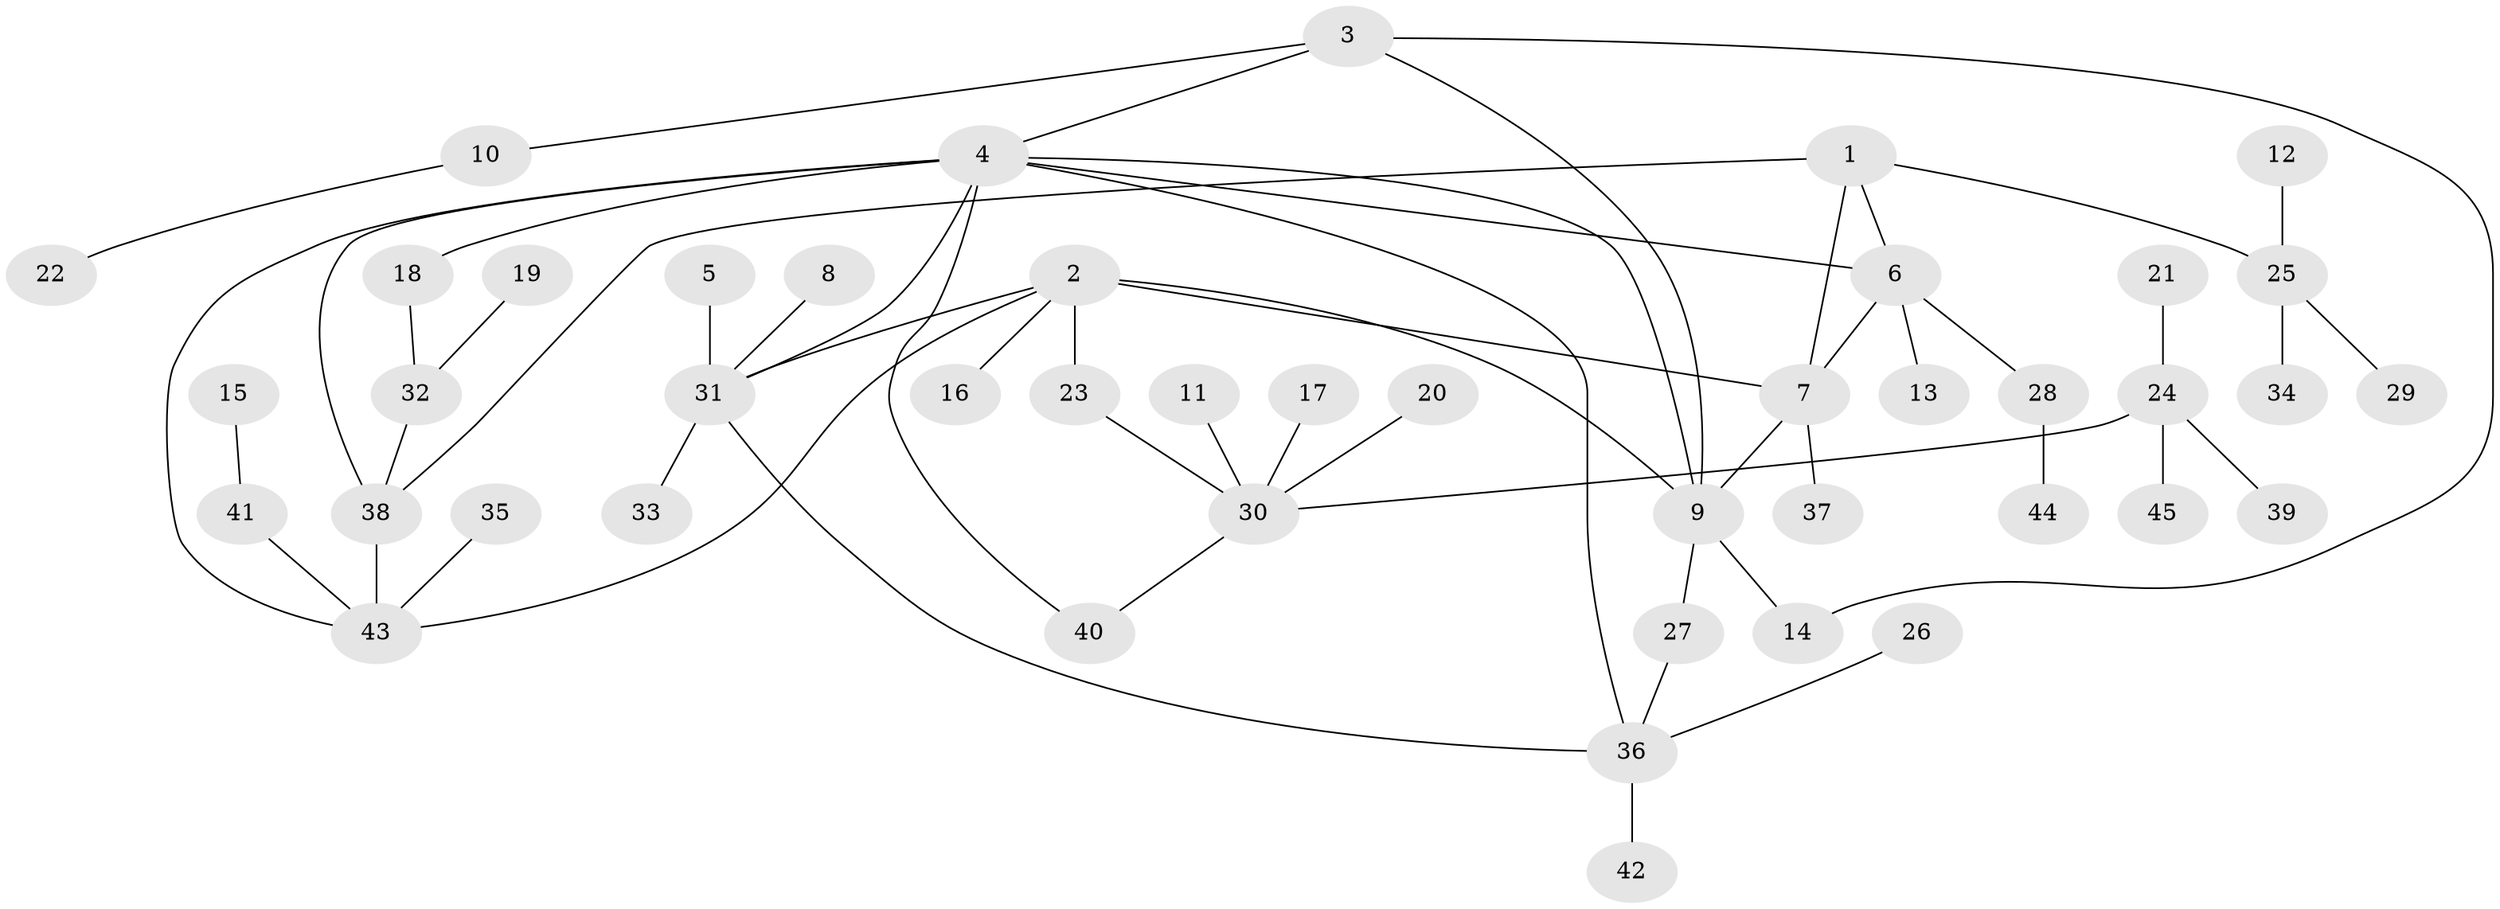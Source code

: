 // original degree distribution, {4: 0.08333333333333333, 6: 0.05555555555555555, 5: 0.05555555555555555, 8: 0.013888888888888888, 3: 0.05555555555555555, 7: 0.041666666666666664, 1: 0.5138888888888888, 2: 0.18055555555555555}
// Generated by graph-tools (version 1.1) at 2025/37/03/04/25 23:37:45]
// undirected, 45 vertices, 57 edges
graph export_dot {
  node [color=gray90,style=filled];
  1;
  2;
  3;
  4;
  5;
  6;
  7;
  8;
  9;
  10;
  11;
  12;
  13;
  14;
  15;
  16;
  17;
  18;
  19;
  20;
  21;
  22;
  23;
  24;
  25;
  26;
  27;
  28;
  29;
  30;
  31;
  32;
  33;
  34;
  35;
  36;
  37;
  38;
  39;
  40;
  41;
  42;
  43;
  44;
  45;
  1 -- 6 [weight=1.0];
  1 -- 7 [weight=1.0];
  1 -- 25 [weight=1.0];
  1 -- 38 [weight=1.0];
  2 -- 7 [weight=1.0];
  2 -- 9 [weight=1.0];
  2 -- 16 [weight=1.0];
  2 -- 23 [weight=2.0];
  2 -- 31 [weight=1.0];
  2 -- 43 [weight=1.0];
  3 -- 4 [weight=1.0];
  3 -- 9 [weight=1.0];
  3 -- 10 [weight=1.0];
  3 -- 14 [weight=1.0];
  4 -- 6 [weight=1.0];
  4 -- 9 [weight=1.0];
  4 -- 18 [weight=1.0];
  4 -- 31 [weight=1.0];
  4 -- 36 [weight=1.0];
  4 -- 38 [weight=1.0];
  4 -- 40 [weight=1.0];
  4 -- 43 [weight=1.0];
  5 -- 31 [weight=1.0];
  6 -- 7 [weight=1.0];
  6 -- 13 [weight=1.0];
  6 -- 28 [weight=1.0];
  7 -- 9 [weight=2.0];
  7 -- 37 [weight=1.0];
  8 -- 31 [weight=1.0];
  9 -- 14 [weight=1.0];
  9 -- 27 [weight=1.0];
  10 -- 22 [weight=1.0];
  11 -- 30 [weight=1.0];
  12 -- 25 [weight=1.0];
  15 -- 41 [weight=1.0];
  17 -- 30 [weight=1.0];
  18 -- 32 [weight=1.0];
  19 -- 32 [weight=1.0];
  20 -- 30 [weight=1.0];
  21 -- 24 [weight=1.0];
  23 -- 30 [weight=1.0];
  24 -- 30 [weight=1.0];
  24 -- 39 [weight=1.0];
  24 -- 45 [weight=1.0];
  25 -- 29 [weight=1.0];
  25 -- 34 [weight=1.0];
  26 -- 36 [weight=1.0];
  27 -- 36 [weight=1.0];
  28 -- 44 [weight=1.0];
  30 -- 40 [weight=1.0];
  31 -- 33 [weight=1.0];
  31 -- 36 [weight=1.0];
  32 -- 38 [weight=1.0];
  35 -- 43 [weight=1.0];
  36 -- 42 [weight=1.0];
  38 -- 43 [weight=1.0];
  41 -- 43 [weight=1.0];
}
